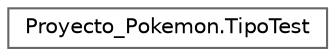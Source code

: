 digraph "Graphical Class Hierarchy"
{
 // INTERACTIVE_SVG=YES
 // LATEX_PDF_SIZE
  bgcolor="transparent";
  edge [fontname=Helvetica,fontsize=10,labelfontname=Helvetica,labelfontsize=10];
  node [fontname=Helvetica,fontsize=10,shape=box,height=0.2,width=0.4];
  rankdir="LR";
  Node0 [id="Node000000",label="Proyecto_Pokemon.TipoTest",height=0.2,width=0.4,color="grey40", fillcolor="white", style="filled",URL="$classProyecto__Pokemon_1_1TipoTest.html",tooltip=" "];
}
